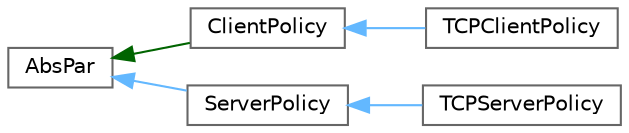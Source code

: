 digraph "Иерархия классов. Графический вид."
{
 // LATEX_PDF_SIZE
  bgcolor="transparent";
  edge [fontname=Helvetica,fontsize=10,labelfontname=Helvetica,labelfontsize=10];
  node [fontname=Helvetica,fontsize=10,shape=box,height=0.2,width=0.4];
  rankdir="LR";
  Node0 [id="Node000000",label="AbsPar",height=0.2,width=0.4,color="grey40", fillcolor="white", style="filled",URL="$classAbsPar.html",tooltip="Абстрактный узел связи."];
  Node0 -> Node1 [id="edge1_Node000000_Node000001",dir="back",color="darkgreen",style="solid",tooltip=" "];
  Node1 [id="Node000001",label="ClientPolicy",height=0.2,width=0.4,color="grey40", fillcolor="white", style="filled",URL="$classClientPolicy.html",tooltip=" "];
  Node1 -> Node2 [id="edge2_Node000001_Node000002",dir="back",color="steelblue1",style="solid",tooltip=" "];
  Node2 [id="Node000002",label="TCPClientPolicy",height=0.2,width=0.4,color="grey40", fillcolor="white", style="filled",URL="$classTCPClientPolicy.html",tooltip=" "];
  Node0 -> Node3 [id="edge3_Node000000_Node000003",dir="back",color="steelblue1",style="solid",tooltip=" "];
  Node3 [id="Node000003",label="ServerPolicy",height=0.2,width=0.4,color="grey40", fillcolor="white", style="filled",URL="$classServerPolicy.html",tooltip=" "];
  Node3 -> Node4 [id="edge4_Node000003_Node000004",dir="back",color="steelblue1",style="solid",tooltip=" "];
  Node4 [id="Node000004",label="TCPServerPolicy",height=0.2,width=0.4,color="grey40", fillcolor="white", style="filled",URL="$classTCPServerPolicy.html",tooltip=" "];
}
